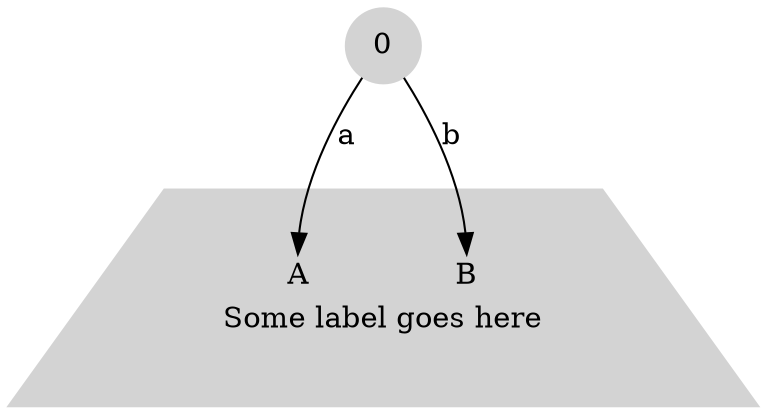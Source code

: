 digraph draworder {
	outputorder=nodesfirst;
	size ="8.5, 11";
	0 [shape = circle, style = filled, color = lightgrey ];
	2 [ shape = trapezium, style = filled, color = lightgrey, label = <
	     <table border='0' cellborder='0'>
	            <tr><td port='a'>A</td><td port='b'>B</td></tr>
		    <tr><td colspan='2'>Some label goes here</td></tr>
	     </table>
	>];

	0 -> 2:a [ label = "a" ];
	0 -> 2:b [ label = "b" ];
}
